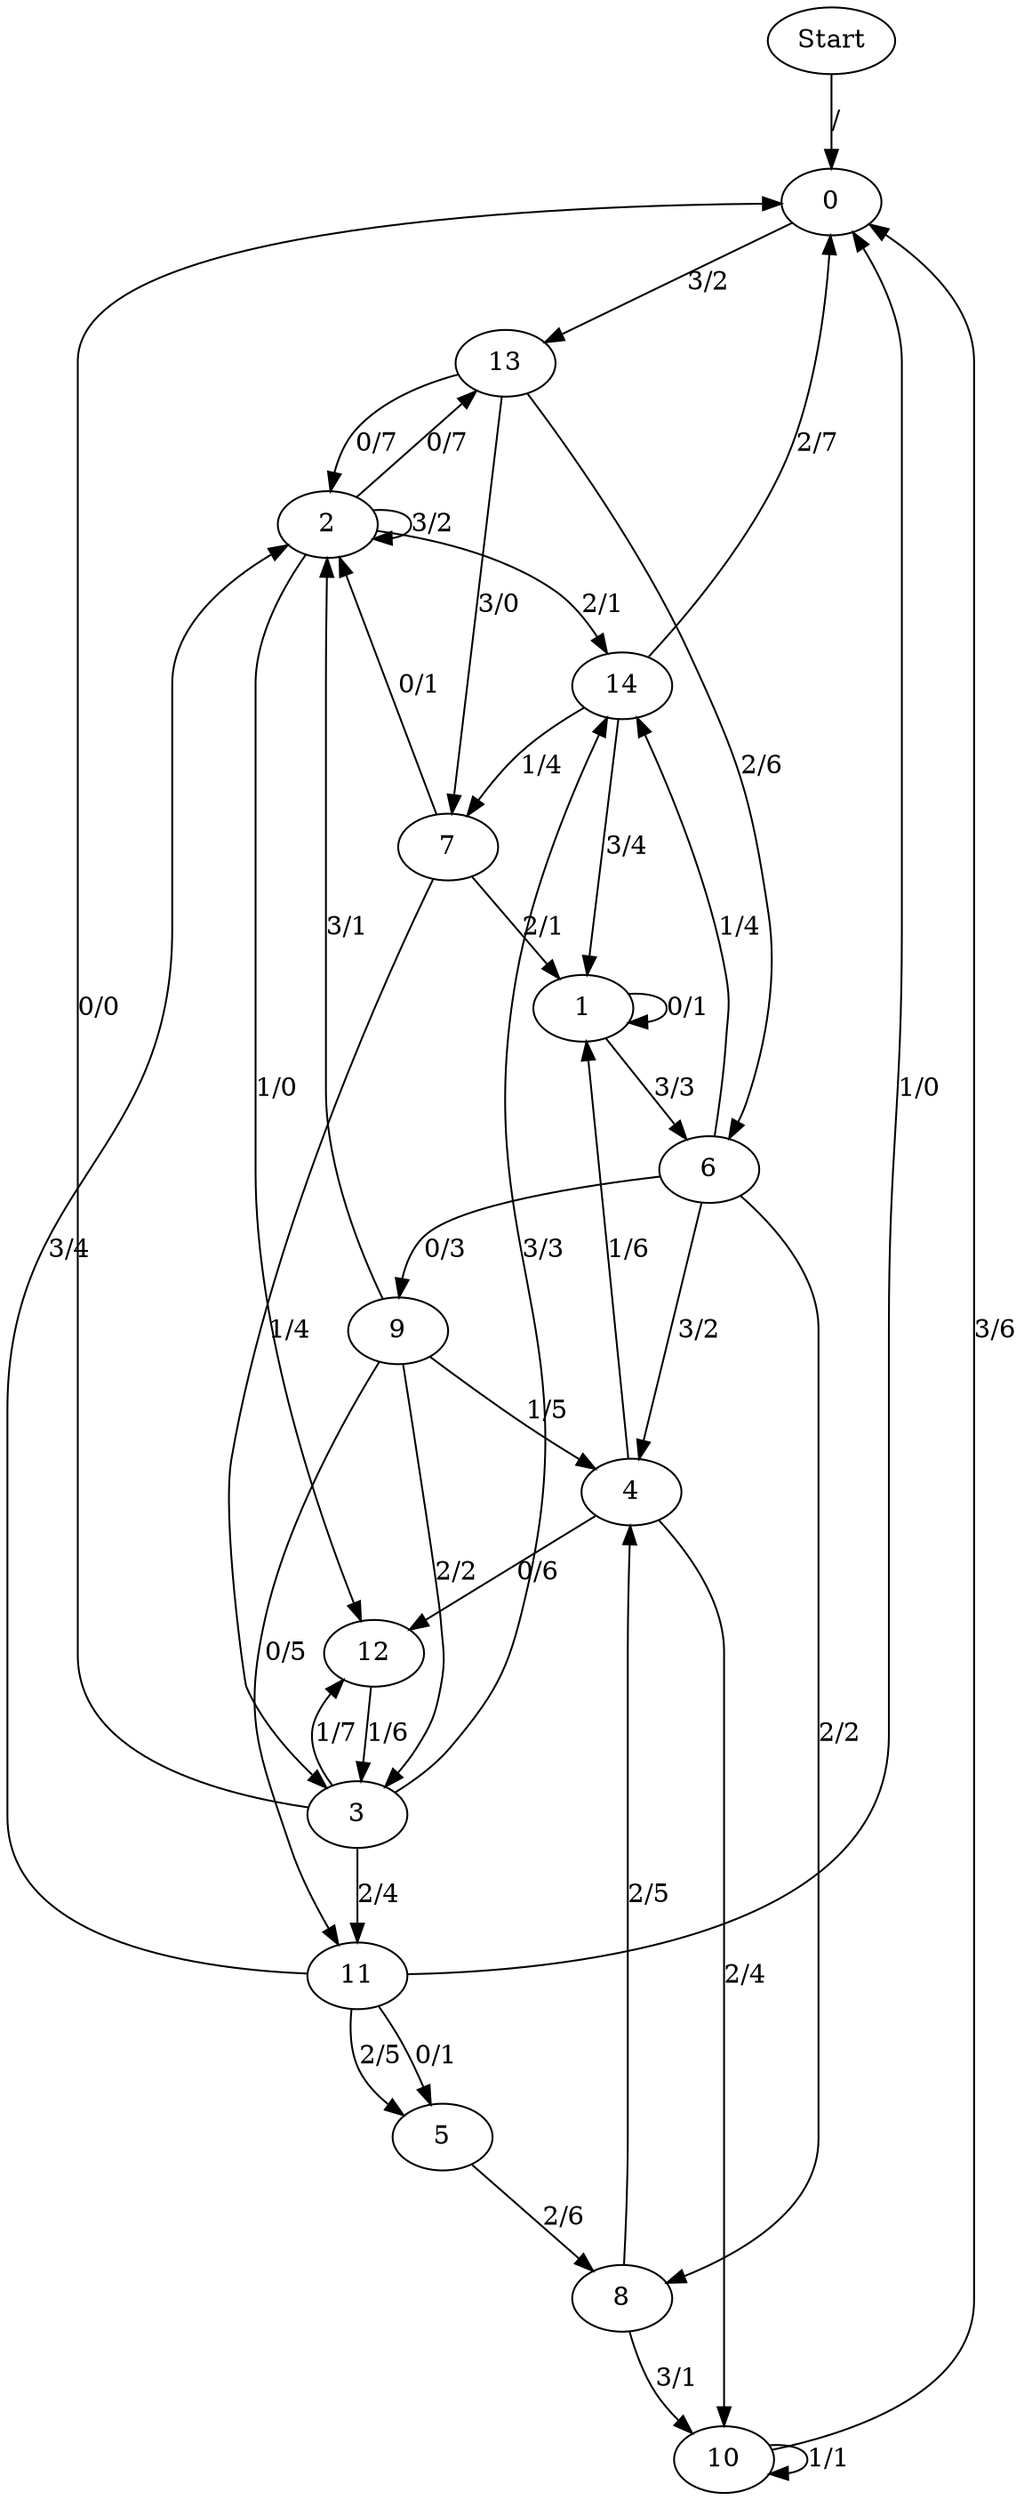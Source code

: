 digraph {
	Start -> 0 [label="/"]
	0 -> 13 [label="3/2"]
	4 -> 1 [label="1/6"]
	4 -> 10 [label="2/4"]
	4 -> 12 [label="0/6"]
	12 -> 3 [label="1/6"]
	3 -> 0 [label="0/0"]
	3 -> 12 [label="1/7"]
	3 -> 11 [label="2/4"]
	3 -> 14 [label="3/3"]
	11 -> 5 [label="2/5"]
	11 -> 2 [label="3/4"]
	11 -> 5 [label="0/1"]
	11 -> 0 [label="1/0"]
	5 -> 8 [label="2/6"]
	2 -> 13 [label="0/7"]
	2 -> 12 [label="1/0"]
	2 -> 14 [label="2/1"]
	2 -> 2 [label="3/2"]
	13 -> 6 [label="2/6"]
	13 -> 7 [label="3/0"]
	13 -> 2 [label="0/7"]
	6 -> 8 [label="2/2"]
	6 -> 4 [label="3/2"]
	6 -> 9 [label="0/3"]
	6 -> 14 [label="1/4"]
	8 -> 4 [label="2/5"]
	8 -> 10 [label="3/1"]
	10 -> 10 [label="1/1"]
	10 -> 0 [label="3/6"]
	14 -> 7 [label="1/4"]
	14 -> 0 [label="2/7"]
	14 -> 1 [label="3/4"]
	7 -> 1 [label="2/1"]
	7 -> 2 [label="0/1"]
	7 -> 3 [label="1/4"]
	1 -> 1 [label="0/1"]
	1 -> 6 [label="3/3"]
	9 -> 3 [label="2/2"]
	9 -> 2 [label="3/1"]
	9 -> 11 [label="0/5"]
	9 -> 4 [label="1/5"]
}